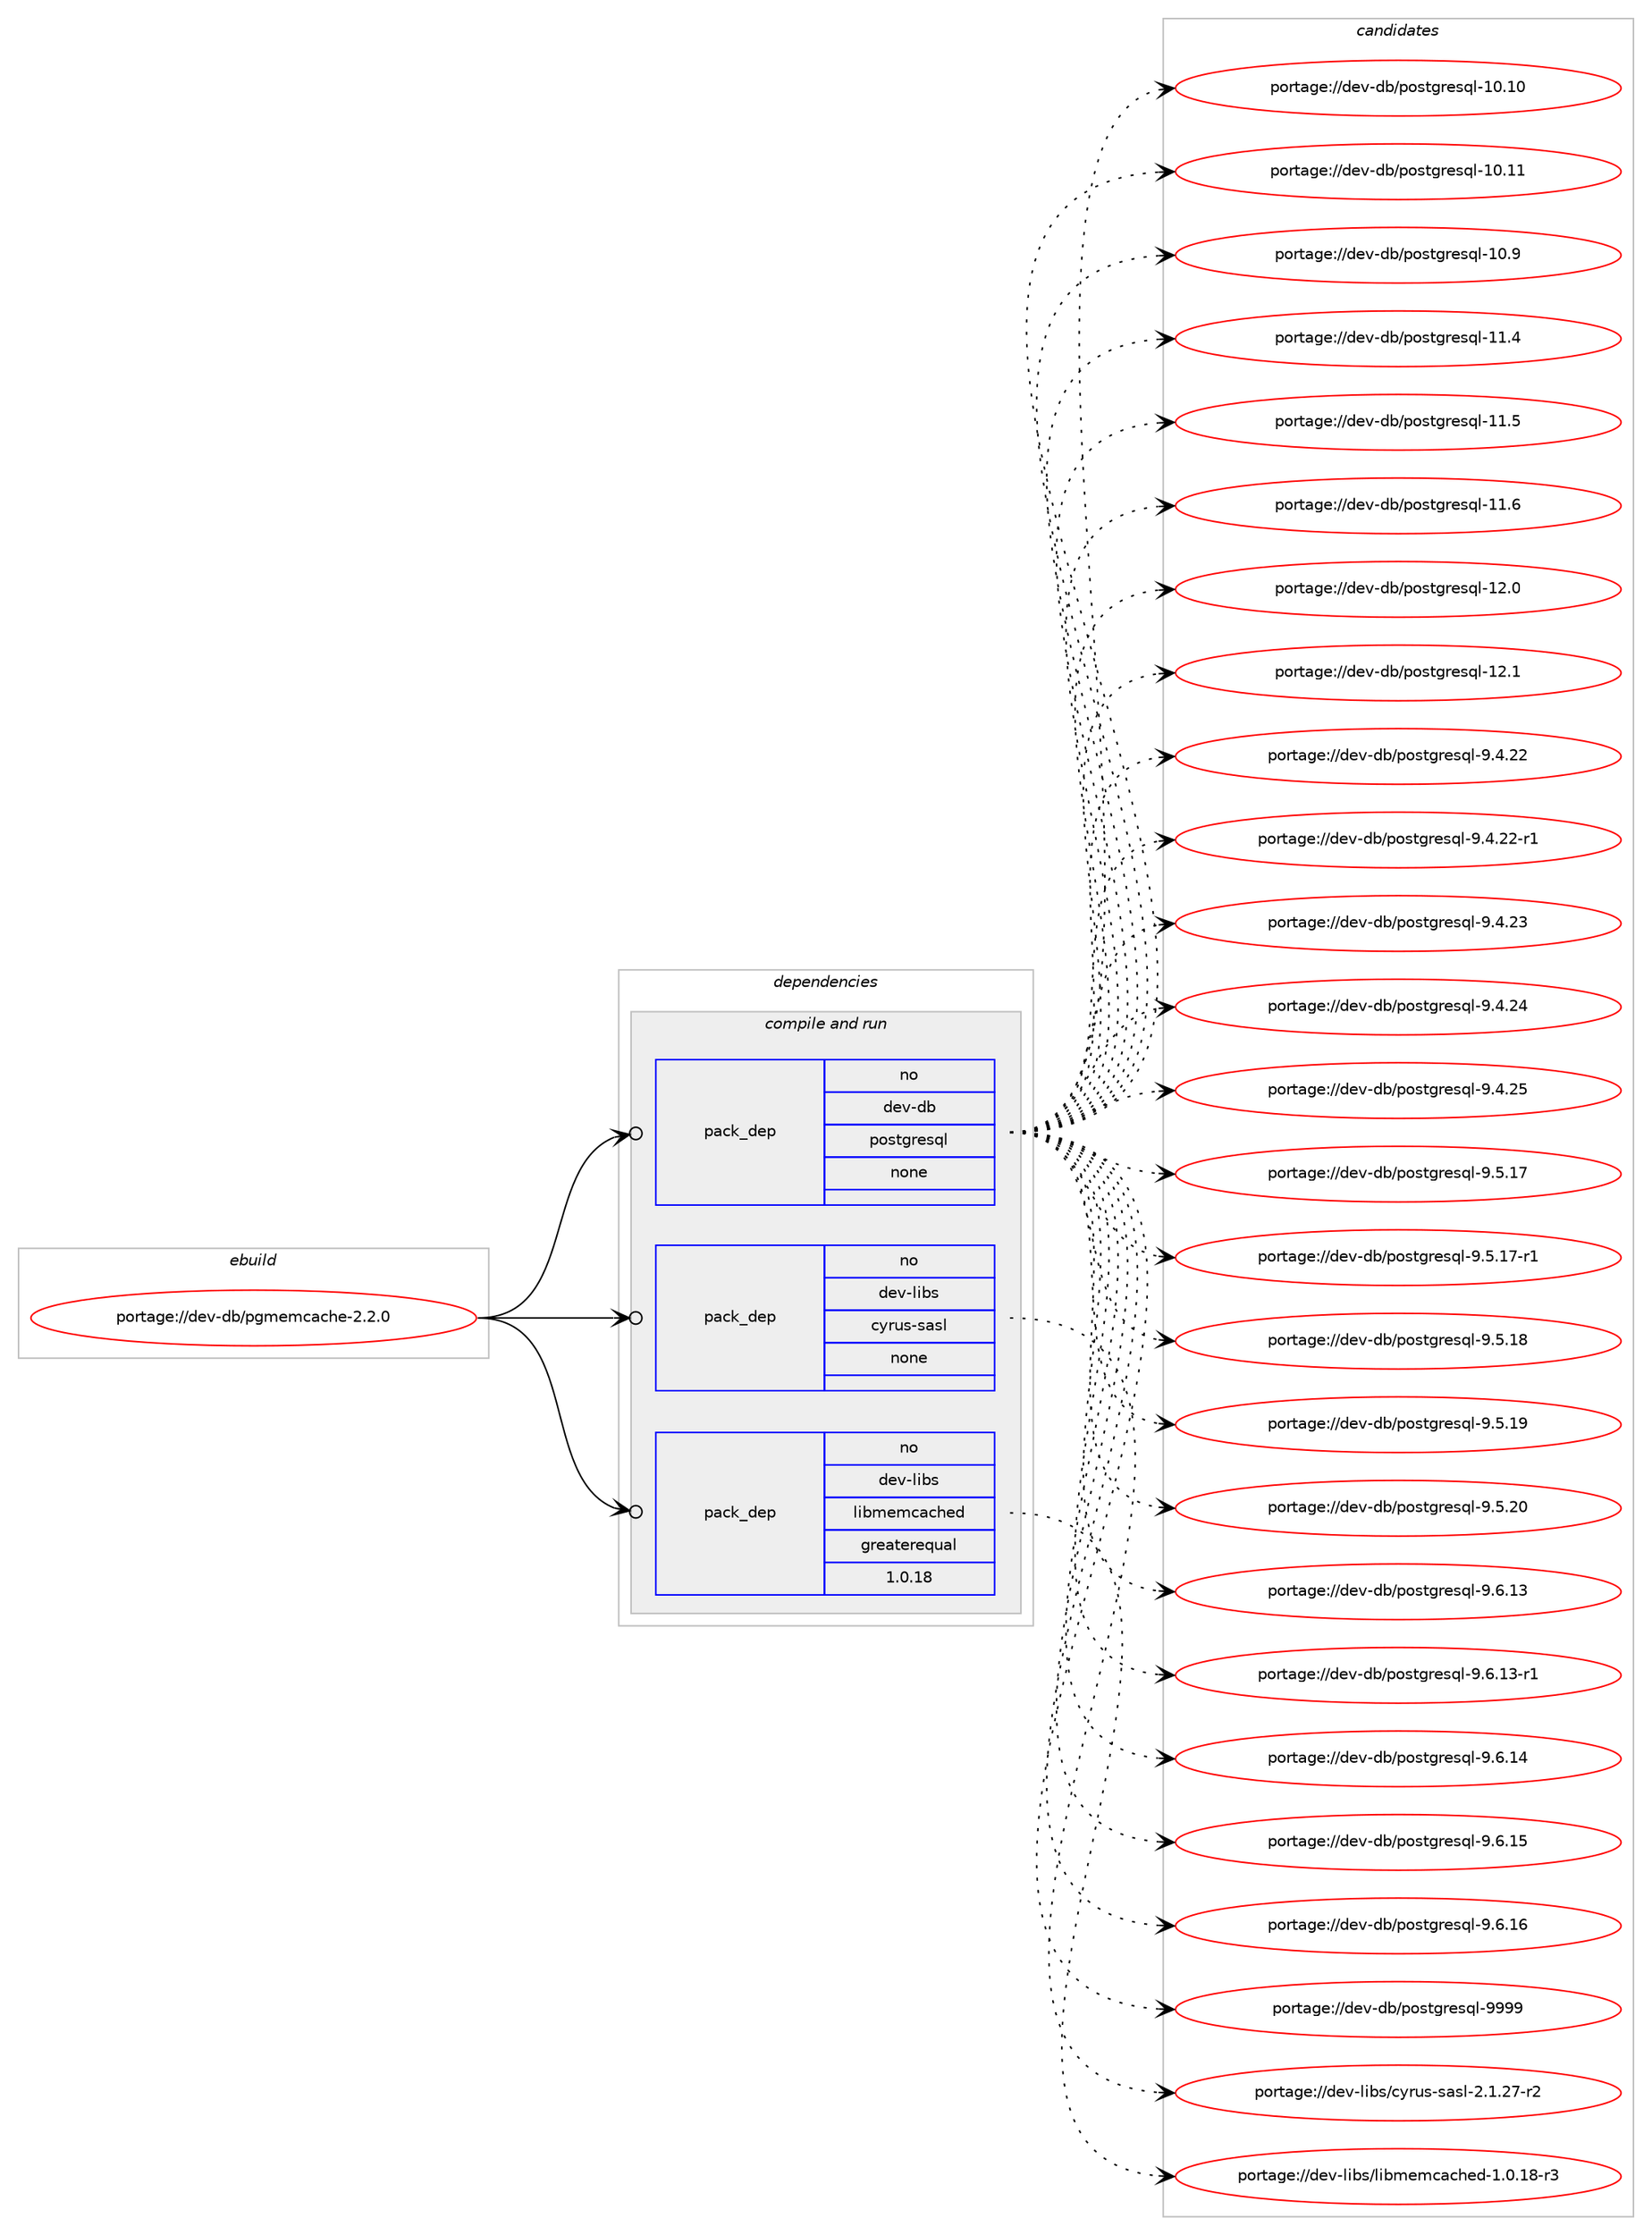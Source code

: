 digraph prolog {

# *************
# Graph options
# *************

newrank=true;
concentrate=true;
compound=true;
graph [rankdir=LR,fontname=Helvetica,fontsize=10,ranksep=1.5];#, ranksep=2.5, nodesep=0.2];
edge  [arrowhead=vee];
node  [fontname=Helvetica,fontsize=10];

# **********
# The ebuild
# **********

subgraph cluster_leftcol {
color=gray;
rank=same;
label=<<i>ebuild</i>>;
id [label="portage://dev-db/pgmemcache-2.2.0", color=red, width=4, href="../dev-db/pgmemcache-2.2.0.svg"];
}

# ****************
# The dependencies
# ****************

subgraph cluster_midcol {
color=gray;
label=<<i>dependencies</i>>;
subgraph cluster_compile {
fillcolor="#eeeeee";
style=filled;
label=<<i>compile</i>>;
}
subgraph cluster_compileandrun {
fillcolor="#eeeeee";
style=filled;
label=<<i>compile and run</i>>;
subgraph pack42537 {
dependency56555 [label=<<TABLE BORDER="0" CELLBORDER="1" CELLSPACING="0" CELLPADDING="4" WIDTH="220"><TR><TD ROWSPAN="6" CELLPADDING="30">pack_dep</TD></TR><TR><TD WIDTH="110">no</TD></TR><TR><TD>dev-db</TD></TR><TR><TD>postgresql</TD></TR><TR><TD>none</TD></TR><TR><TD></TD></TR></TABLE>>, shape=none, color=blue];
}
id:e -> dependency56555:w [weight=20,style="solid",arrowhead="odotvee"];
subgraph pack42538 {
dependency56556 [label=<<TABLE BORDER="0" CELLBORDER="1" CELLSPACING="0" CELLPADDING="4" WIDTH="220"><TR><TD ROWSPAN="6" CELLPADDING="30">pack_dep</TD></TR><TR><TD WIDTH="110">no</TD></TR><TR><TD>dev-libs</TD></TR><TR><TD>cyrus-sasl</TD></TR><TR><TD>none</TD></TR><TR><TD></TD></TR></TABLE>>, shape=none, color=blue];
}
id:e -> dependency56556:w [weight=20,style="solid",arrowhead="odotvee"];
subgraph pack42539 {
dependency56557 [label=<<TABLE BORDER="0" CELLBORDER="1" CELLSPACING="0" CELLPADDING="4" WIDTH="220"><TR><TD ROWSPAN="6" CELLPADDING="30">pack_dep</TD></TR><TR><TD WIDTH="110">no</TD></TR><TR><TD>dev-libs</TD></TR><TR><TD>libmemcached</TD></TR><TR><TD>greaterequal</TD></TR><TR><TD>1.0.18</TD></TR></TABLE>>, shape=none, color=blue];
}
id:e -> dependency56557:w [weight=20,style="solid",arrowhead="odotvee"];
}
subgraph cluster_run {
fillcolor="#eeeeee";
style=filled;
label=<<i>run</i>>;
}
}

# **************
# The candidates
# **************

subgraph cluster_choices {
rank=same;
color=gray;
label=<<i>candidates</i>>;

subgraph choice42537 {
color=black;
nodesep=1;
choiceportage100101118451009847112111115116103114101115113108454948464948 [label="portage://dev-db/postgresql-10.10", color=red, width=4,href="../dev-db/postgresql-10.10.svg"];
choiceportage100101118451009847112111115116103114101115113108454948464949 [label="portage://dev-db/postgresql-10.11", color=red, width=4,href="../dev-db/postgresql-10.11.svg"];
choiceportage1001011184510098471121111151161031141011151131084549484657 [label="portage://dev-db/postgresql-10.9", color=red, width=4,href="../dev-db/postgresql-10.9.svg"];
choiceportage1001011184510098471121111151161031141011151131084549494652 [label="portage://dev-db/postgresql-11.4", color=red, width=4,href="../dev-db/postgresql-11.4.svg"];
choiceportage1001011184510098471121111151161031141011151131084549494653 [label="portage://dev-db/postgresql-11.5", color=red, width=4,href="../dev-db/postgresql-11.5.svg"];
choiceportage1001011184510098471121111151161031141011151131084549494654 [label="portage://dev-db/postgresql-11.6", color=red, width=4,href="../dev-db/postgresql-11.6.svg"];
choiceportage1001011184510098471121111151161031141011151131084549504648 [label="portage://dev-db/postgresql-12.0", color=red, width=4,href="../dev-db/postgresql-12.0.svg"];
choiceportage1001011184510098471121111151161031141011151131084549504649 [label="portage://dev-db/postgresql-12.1", color=red, width=4,href="../dev-db/postgresql-12.1.svg"];
choiceportage10010111845100984711211111511610311410111511310845574652465050 [label="portage://dev-db/postgresql-9.4.22", color=red, width=4,href="../dev-db/postgresql-9.4.22.svg"];
choiceportage100101118451009847112111115116103114101115113108455746524650504511449 [label="portage://dev-db/postgresql-9.4.22-r1", color=red, width=4,href="../dev-db/postgresql-9.4.22-r1.svg"];
choiceportage10010111845100984711211111511610311410111511310845574652465051 [label="portage://dev-db/postgresql-9.4.23", color=red, width=4,href="../dev-db/postgresql-9.4.23.svg"];
choiceportage10010111845100984711211111511610311410111511310845574652465052 [label="portage://dev-db/postgresql-9.4.24", color=red, width=4,href="../dev-db/postgresql-9.4.24.svg"];
choiceportage10010111845100984711211111511610311410111511310845574652465053 [label="portage://dev-db/postgresql-9.4.25", color=red, width=4,href="../dev-db/postgresql-9.4.25.svg"];
choiceportage10010111845100984711211111511610311410111511310845574653464955 [label="portage://dev-db/postgresql-9.5.17", color=red, width=4,href="../dev-db/postgresql-9.5.17.svg"];
choiceportage100101118451009847112111115116103114101115113108455746534649554511449 [label="portage://dev-db/postgresql-9.5.17-r1", color=red, width=4,href="../dev-db/postgresql-9.5.17-r1.svg"];
choiceportage10010111845100984711211111511610311410111511310845574653464956 [label="portage://dev-db/postgresql-9.5.18", color=red, width=4,href="../dev-db/postgresql-9.5.18.svg"];
choiceportage10010111845100984711211111511610311410111511310845574653464957 [label="portage://dev-db/postgresql-9.5.19", color=red, width=4,href="../dev-db/postgresql-9.5.19.svg"];
choiceportage10010111845100984711211111511610311410111511310845574653465048 [label="portage://dev-db/postgresql-9.5.20", color=red, width=4,href="../dev-db/postgresql-9.5.20.svg"];
choiceportage10010111845100984711211111511610311410111511310845574654464951 [label="portage://dev-db/postgresql-9.6.13", color=red, width=4,href="../dev-db/postgresql-9.6.13.svg"];
choiceportage100101118451009847112111115116103114101115113108455746544649514511449 [label="portage://dev-db/postgresql-9.6.13-r1", color=red, width=4,href="../dev-db/postgresql-9.6.13-r1.svg"];
choiceportage10010111845100984711211111511610311410111511310845574654464952 [label="portage://dev-db/postgresql-9.6.14", color=red, width=4,href="../dev-db/postgresql-9.6.14.svg"];
choiceportage10010111845100984711211111511610311410111511310845574654464953 [label="portage://dev-db/postgresql-9.6.15", color=red, width=4,href="../dev-db/postgresql-9.6.15.svg"];
choiceportage10010111845100984711211111511610311410111511310845574654464954 [label="portage://dev-db/postgresql-9.6.16", color=red, width=4,href="../dev-db/postgresql-9.6.16.svg"];
choiceportage1001011184510098471121111151161031141011151131084557575757 [label="portage://dev-db/postgresql-9999", color=red, width=4,href="../dev-db/postgresql-9999.svg"];
dependency56555:e -> choiceportage100101118451009847112111115116103114101115113108454948464948:w [style=dotted,weight="100"];
dependency56555:e -> choiceportage100101118451009847112111115116103114101115113108454948464949:w [style=dotted,weight="100"];
dependency56555:e -> choiceportage1001011184510098471121111151161031141011151131084549484657:w [style=dotted,weight="100"];
dependency56555:e -> choiceportage1001011184510098471121111151161031141011151131084549494652:w [style=dotted,weight="100"];
dependency56555:e -> choiceportage1001011184510098471121111151161031141011151131084549494653:w [style=dotted,weight="100"];
dependency56555:e -> choiceportage1001011184510098471121111151161031141011151131084549494654:w [style=dotted,weight="100"];
dependency56555:e -> choiceportage1001011184510098471121111151161031141011151131084549504648:w [style=dotted,weight="100"];
dependency56555:e -> choiceportage1001011184510098471121111151161031141011151131084549504649:w [style=dotted,weight="100"];
dependency56555:e -> choiceportage10010111845100984711211111511610311410111511310845574652465050:w [style=dotted,weight="100"];
dependency56555:e -> choiceportage100101118451009847112111115116103114101115113108455746524650504511449:w [style=dotted,weight="100"];
dependency56555:e -> choiceportage10010111845100984711211111511610311410111511310845574652465051:w [style=dotted,weight="100"];
dependency56555:e -> choiceportage10010111845100984711211111511610311410111511310845574652465052:w [style=dotted,weight="100"];
dependency56555:e -> choiceportage10010111845100984711211111511610311410111511310845574652465053:w [style=dotted,weight="100"];
dependency56555:e -> choiceportage10010111845100984711211111511610311410111511310845574653464955:w [style=dotted,weight="100"];
dependency56555:e -> choiceportage100101118451009847112111115116103114101115113108455746534649554511449:w [style=dotted,weight="100"];
dependency56555:e -> choiceportage10010111845100984711211111511610311410111511310845574653464956:w [style=dotted,weight="100"];
dependency56555:e -> choiceportage10010111845100984711211111511610311410111511310845574653464957:w [style=dotted,weight="100"];
dependency56555:e -> choiceportage10010111845100984711211111511610311410111511310845574653465048:w [style=dotted,weight="100"];
dependency56555:e -> choiceportage10010111845100984711211111511610311410111511310845574654464951:w [style=dotted,weight="100"];
dependency56555:e -> choiceportage100101118451009847112111115116103114101115113108455746544649514511449:w [style=dotted,weight="100"];
dependency56555:e -> choiceportage10010111845100984711211111511610311410111511310845574654464952:w [style=dotted,weight="100"];
dependency56555:e -> choiceportage10010111845100984711211111511610311410111511310845574654464953:w [style=dotted,weight="100"];
dependency56555:e -> choiceportage10010111845100984711211111511610311410111511310845574654464954:w [style=dotted,weight="100"];
dependency56555:e -> choiceportage1001011184510098471121111151161031141011151131084557575757:w [style=dotted,weight="100"];
}
subgraph choice42538 {
color=black;
nodesep=1;
choiceportage100101118451081059811547991211141171154511597115108455046494650554511450 [label="portage://dev-libs/cyrus-sasl-2.1.27-r2", color=red, width=4,href="../dev-libs/cyrus-sasl-2.1.27-r2.svg"];
dependency56556:e -> choiceportage100101118451081059811547991211141171154511597115108455046494650554511450:w [style=dotted,weight="100"];
}
subgraph choice42539 {
color=black;
nodesep=1;
choiceportage10010111845108105981154710810598109101109999799104101100454946484649564511451 [label="portage://dev-libs/libmemcached-1.0.18-r3", color=red, width=4,href="../dev-libs/libmemcached-1.0.18-r3.svg"];
dependency56557:e -> choiceportage10010111845108105981154710810598109101109999799104101100454946484649564511451:w [style=dotted,weight="100"];
}
}

}
